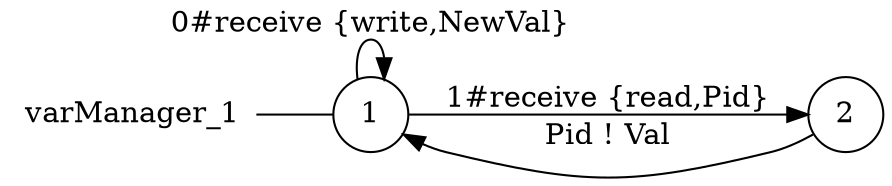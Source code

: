 digraph varManager_1 {
	rankdir="LR";
	n_0 [label="varManager_1", shape="plaintext"];
	n_1 [id="1", shape=circle, label="1"];
	n_0 -> n_1 [arrowhead=none];
	n_2 [id="4", shape=circle, label="2"];

	n_2 -> n_1 [id="[$e|10]", label="Pid ! Val"];
	n_1 -> n_2 [id="[$e|2]", label="1#receive {read,Pid}"];
	n_1 -> n_1 [id="[$e|9]", label="0#receive {write,NewVal}"];
}
